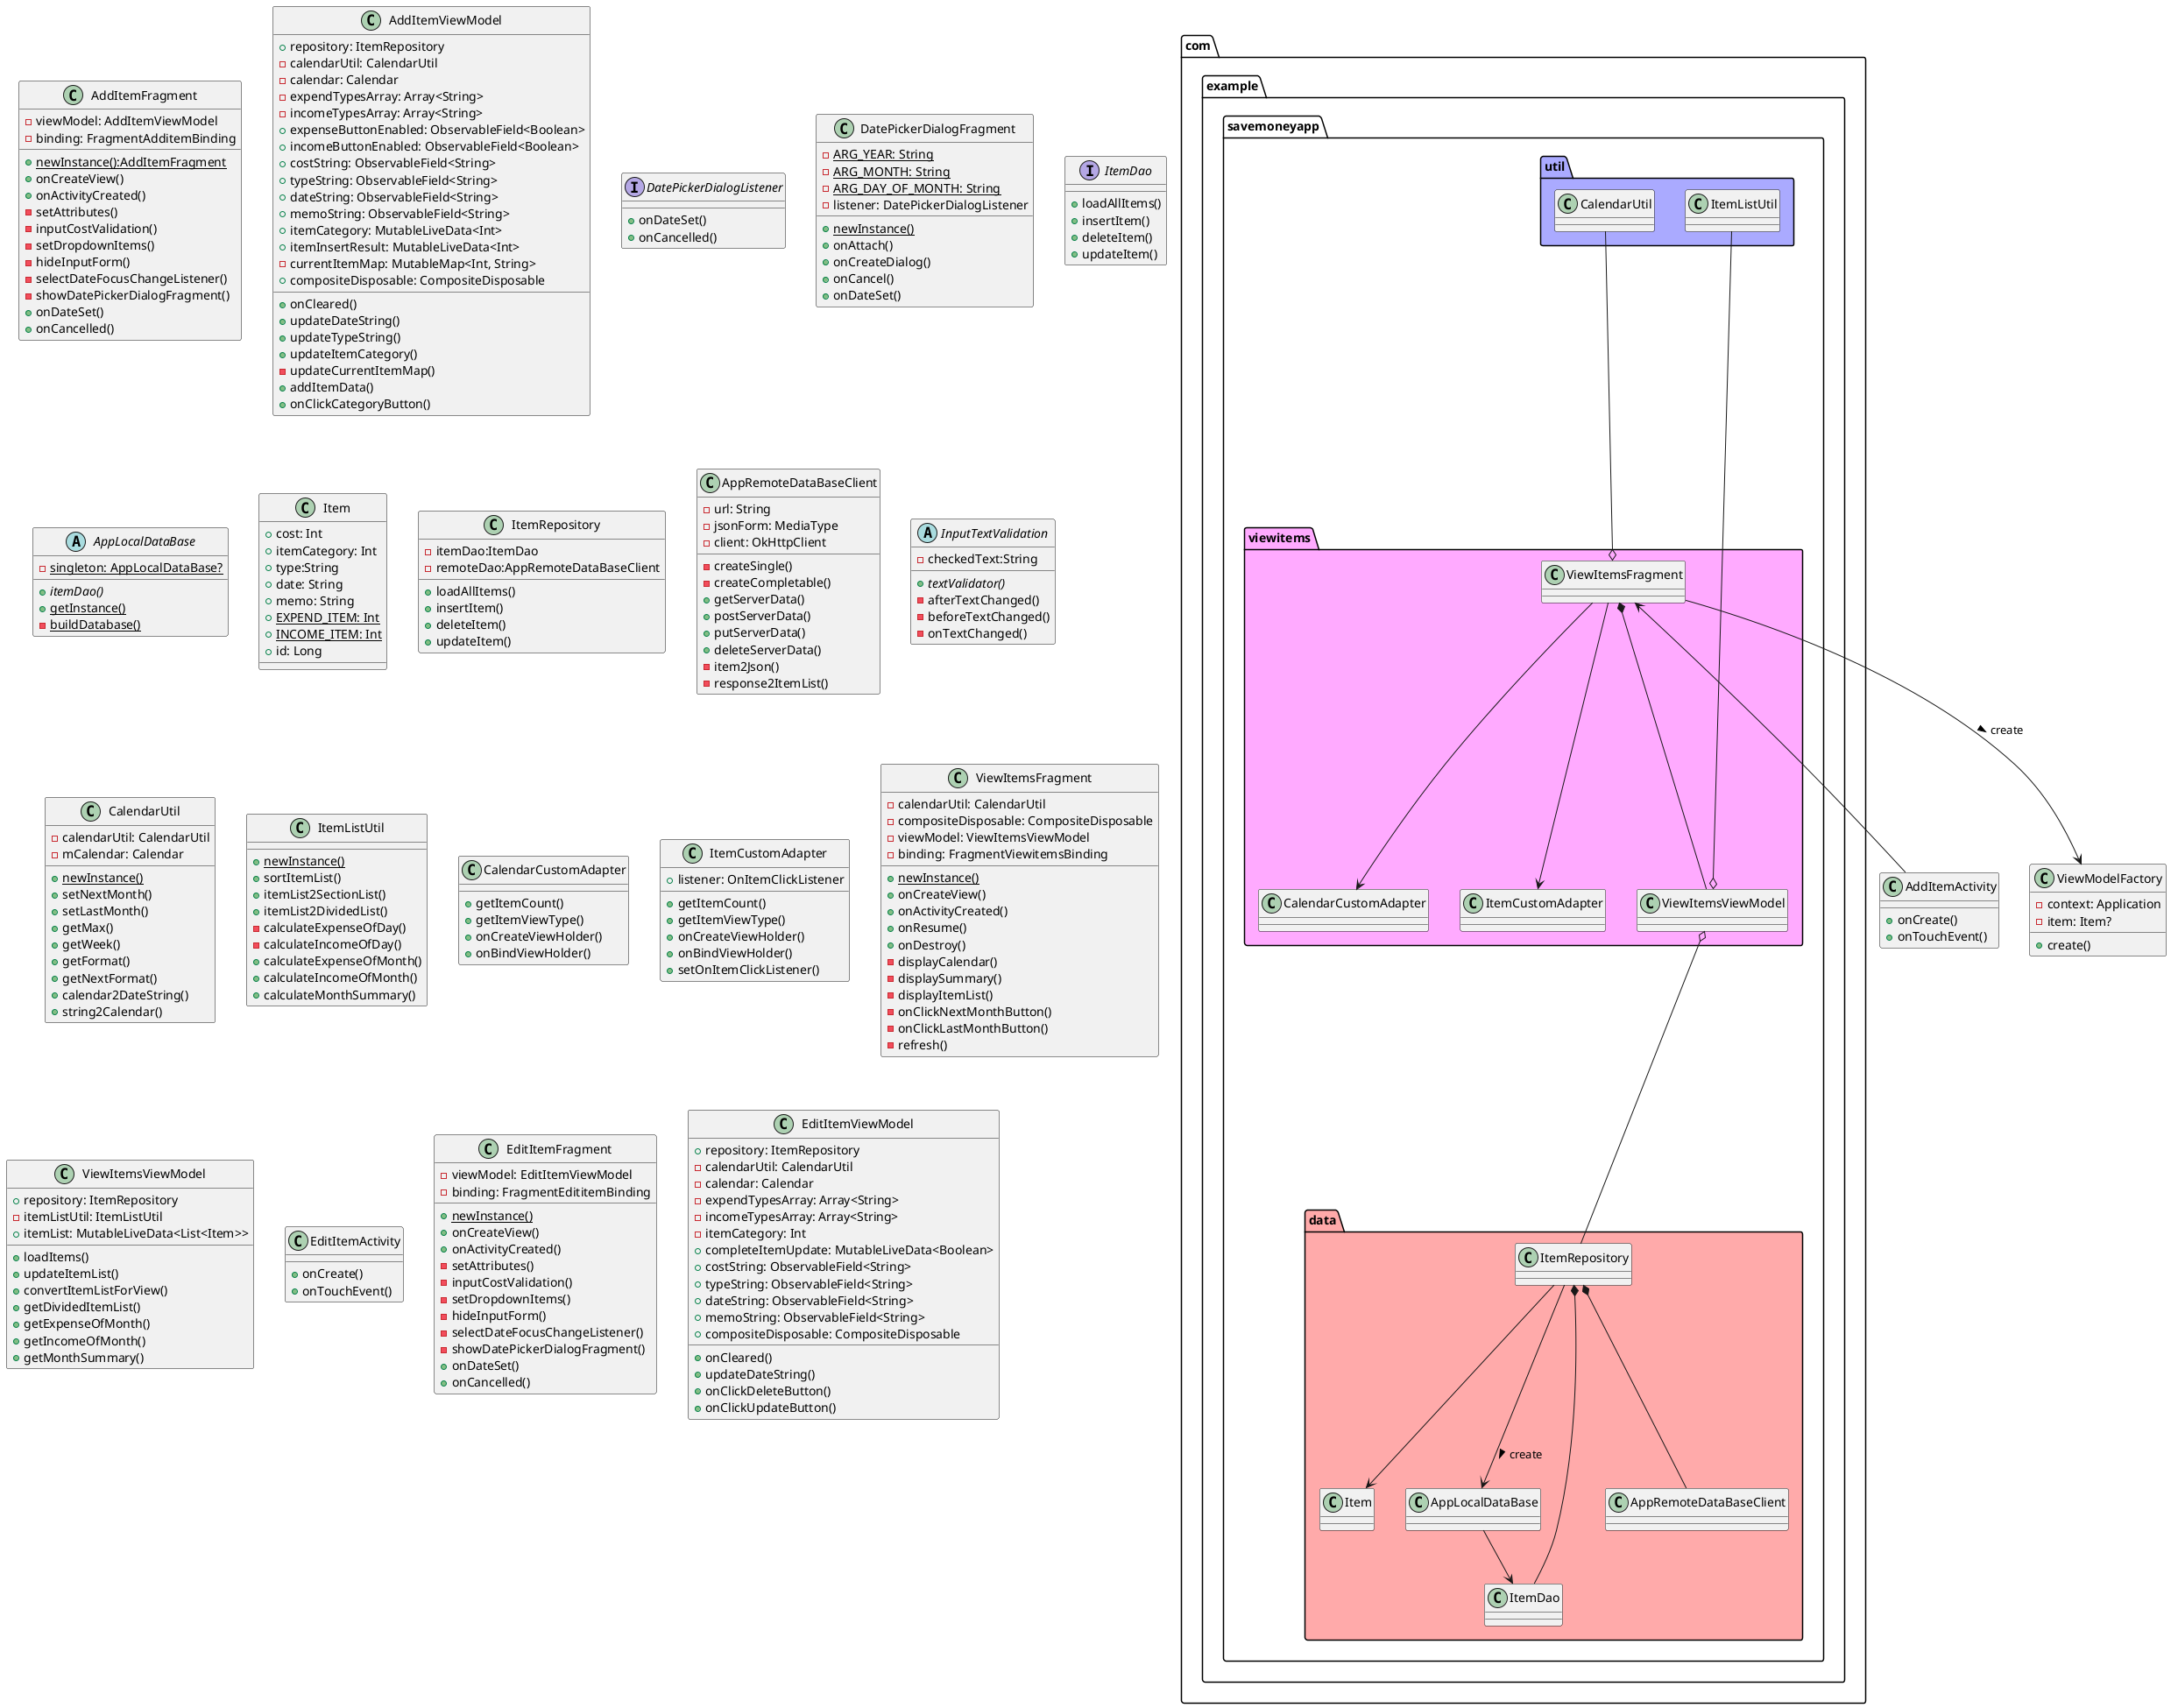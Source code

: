 @startuml "SaveMoneyAppClass"


package "com.example.savemoneyapp.viewitems" #FFAAFF {
    ViewItemsFragment *-- ViewItemsViewModel
    ViewItemsFragment --> CalendarCustomAdapter
    ViewItemsFragment --> ItemCustomAdapter
}

package "com.example.savemoneyapp.data" #FFAAAA {
    ViewItemsViewModel o-- ItemRepository
    ItemRepository --> Item
    ItemRepository --> AppLocalDataBase :> create
    AppLocalDataBase --> ItemDao
    ItemRepository *-- ItemDao
    ItemRepository *-- AppRemoteDataBaseClient
}

package "com.example.savemoneyapp.util" #AAAAFF {
  CalendarUtil --o ViewItemsFragment
  ItemListUtil --o ViewItemsViewModel
}

ViewItemsFragment <-- AddItemActivity
ViewItemsFragment --> ViewModelFactory: > create

class AddItemActivity {
    + onCreate()
    + onTouchEvent()
}

class AddItemFragment {
    + {static}newInstance():AddItemFragment
    - viewModel: AddItemViewModel
    - binding: FragmentAdditemBinding
    + onCreateView()
    + onActivityCreated()
    - setAttributes()
    - inputCostValidation()
    - setDropdownItems()
    - hideInputForm()
    - selectDateFocusChangeListener()
    - showDatePickerDialogFragment()
    + onDateSet()
    + onCancelled()
}

class AddItemViewModel {
    + repository: ItemRepository
    - calendarUtil: CalendarUtil
    - calendar: Calendar
    - expendTypesArray: Array<String>
    - incomeTypesArray: Array<String>
    + expenseButtonEnabled: ObservableField<Boolean>
    + incomeButtonEnabled: ObservableField<Boolean>
    + costString: ObservableField<String>
    + typeString: ObservableField<String>
    + dateString: ObservableField<String>
    + memoString: ObservableField<String>
    + itemCategory: MutableLiveData<Int>
    + itemInsertResult: MutableLiveData<Int>
    - currentItemMap: MutableMap<Int, String>
    + compositeDisposable: CompositeDisposable
    + onCleared()
    + updateDateString()
    + updateTypeString()
    + updateItemCategory()
    - updateCurrentItemMap()
    + addItemData()
    + onClickCategoryButton()
}

interface  DatePickerDialogListener {
    + onDateSet()
    + onCancelled()
}

class DatePickerDialogFragment {
    - {static}ARG_YEAR: String
    - {static}ARG_MONTH: String
    - {static}ARG_DAY_OF_MONTH: String
    - listener: DatePickerDialogListener
    + {static}newInstance()
    + onAttach()
    + onCreateDialog()
    + onCancel()
    + onDateSet()
}

class ViewModelFactory {
    - context: Application
    - item: Item?
    + create()
}

interface ItemDao {
    + loadAllItems()
    + insertItem()
    + deleteItem()
    + updateItem()
}

abstract class AppLocalDataBase {
    - {static}singleton: AppLocalDataBase?
    + {abstract}itemDao()
    + {static}getInstance()
    - {static}buildDatabase()
}

class Item {
    + cost: Int
    + itemCategory: Int
    + type:String
    + date: String
    + memo: String
    + {static}EXPEND_ITEM: Int
    + {static}INCOME_ITEM: Int
    + id: Long
}

class ItemRepository {
    - itemDao:ItemDao
    - remoteDao:AppRemoteDataBaseClient
    + loadAllItems()
    + insertItem()
    + deleteItem()
    + updateItem()
}

class AppRemoteDataBaseClient {
    - url: String
    - jsonForm: MediaType
    - client: OkHttpClient
    - createSingle()
    - createCompletable()
    + getServerData()
    + postServerData()
    + putServerData()
    + deleteServerData()
    - item2Json()
    - response2ItemList()
}

abstract class InputTextValidation {
    - checkedText:String
    + {abstract}textValidator()
    - afterTextChanged()
    - beforeTextChanged()
    - onTextChanged()
}

class CalendarUtil{
    - calendarUtil: CalendarUtil
    - mCalendar: Calendar
    + {static}newInstance()
    + setNextMonth()
    + setLastMonth()
    + getMax()
    + getWeek()
    + getFormat()
    + getNextFormat()
    + calendar2DateString()
    + string2Calendar()
}

class ItemListUtil{
    + {static}newInstance()
    + sortItemList()
    + itemList2SectionList()
    + itemList2DividedList()
    - calculateExpenseOfDay()
    - calculateIncomeOfDay()
    + calculateExpenseOfMonth()
    + calculateIncomeOfMonth()
    + calculateMonthSummary()
}

class CalendarCustomAdapter{
    + getItemCount()
    + getItemViewType()
    + onCreateViewHolder()
    + onBindViewHolder()
}

class ItemCustomAdapter{
    + listener: OnItemClickListener
    + getItemCount()
    + getItemViewType()
    + onCreateViewHolder()
    + onBindViewHolder()
    + setOnItemClickListener()
}

class ViewItemsFragment{
    - calendarUtil: CalendarUtil
    - compositeDisposable: CompositeDisposable
    + {static}newInstance()
    - viewModel: ViewItemsViewModel
    - binding: FragmentViewitemsBinding
    + onCreateView()
    + onActivityCreated()
    + onResume()
    + onDestroy()
    - displayCalendar()
    - displaySummary()
    - displayItemList()
    - onClickNextMonthButton()
    - onClickLastMonthButton()
    - refresh()
}

class ViewItemsViewModel{
    + repository: ItemRepository
    - itemListUtil: ItemListUtil
    + itemList: MutableLiveData<List<Item>>
    + loadItems()
    + updateItemList()
    + convertItemListForView()
    + getDividedItemList()
    + getExpenseOfMonth()
    + getIncomeOfMonth()
    + getMonthSummary()
}

class EditItemActivity{
    + onCreate()
    + onTouchEvent()
}

class EditItemFragment{
    - viewModel: EditItemViewModel
    - binding: FragmentEdititemBinding
    + {static}newInstance()
    + onCreateView()
    + onActivityCreated()
    - setAttributes()
    - inputCostValidation()
    - setDropdownItems()
    - hideInputForm()
    - selectDateFocusChangeListener()
    - showDatePickerDialogFragment()
    + onDateSet()
    + onCancelled()
}

class EditItemViewModel{
    + repository: ItemRepository
    - calendarUtil: CalendarUtil
    - calendar: Calendar
    - expendTypesArray: Array<String>
    - incomeTypesArray: Array<String>
    - itemCategory: Int
    + completeItemUpdate: MutableLiveData<Boolean>
    + costString: ObservableField<String>
    + typeString: ObservableField<String>
    + dateString: ObservableField<String>
    + memoString: ObservableField<String>
    + compositeDisposable: CompositeDisposable
    + onCleared()
    + updateDateString()
    + onClickDeleteButton()
    + onClickUpdateButton()
}

@endum